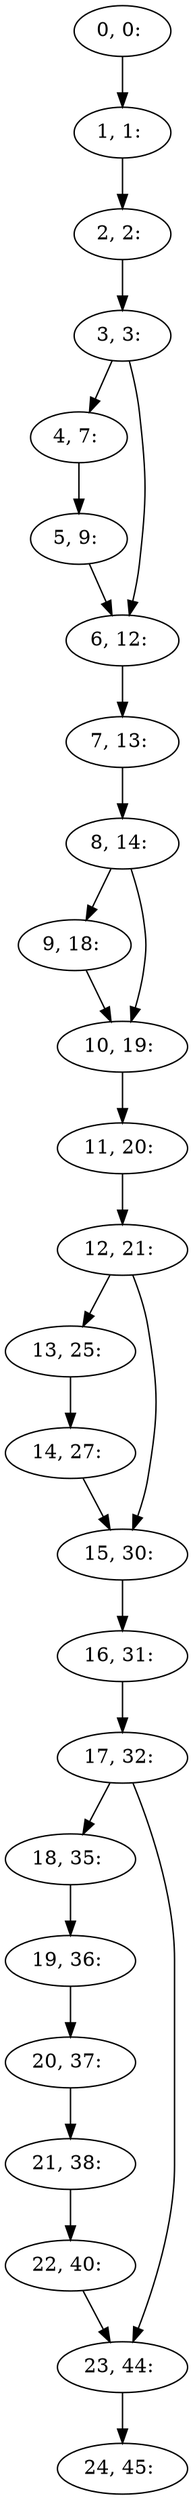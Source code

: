 digraph G {
0[label="0, 0: "];
1[label="1, 1: "];
2[label="2, 2: "];
3[label="3, 3: "];
4[label="4, 7: "];
5[label="5, 9: "];
6[label="6, 12: "];
7[label="7, 13: "];
8[label="8, 14: "];
9[label="9, 18: "];
10[label="10, 19: "];
11[label="11, 20: "];
12[label="12, 21: "];
13[label="13, 25: "];
14[label="14, 27: "];
15[label="15, 30: "];
16[label="16, 31: "];
17[label="17, 32: "];
18[label="18, 35: "];
19[label="19, 36: "];
20[label="20, 37: "];
21[label="21, 38: "];
22[label="22, 40: "];
23[label="23, 44: "];
24[label="24, 45: "];
0->1 ;
1->2 ;
2->3 ;
3->4 ;
3->6 ;
4->5 ;
5->6 ;
6->7 ;
7->8 ;
8->9 ;
8->10 ;
9->10 ;
10->11 ;
11->12 ;
12->13 ;
12->15 ;
13->14 ;
14->15 ;
15->16 ;
16->17 ;
17->18 ;
17->23 ;
18->19 ;
19->20 ;
20->21 ;
21->22 ;
22->23 ;
23->24 ;
}
